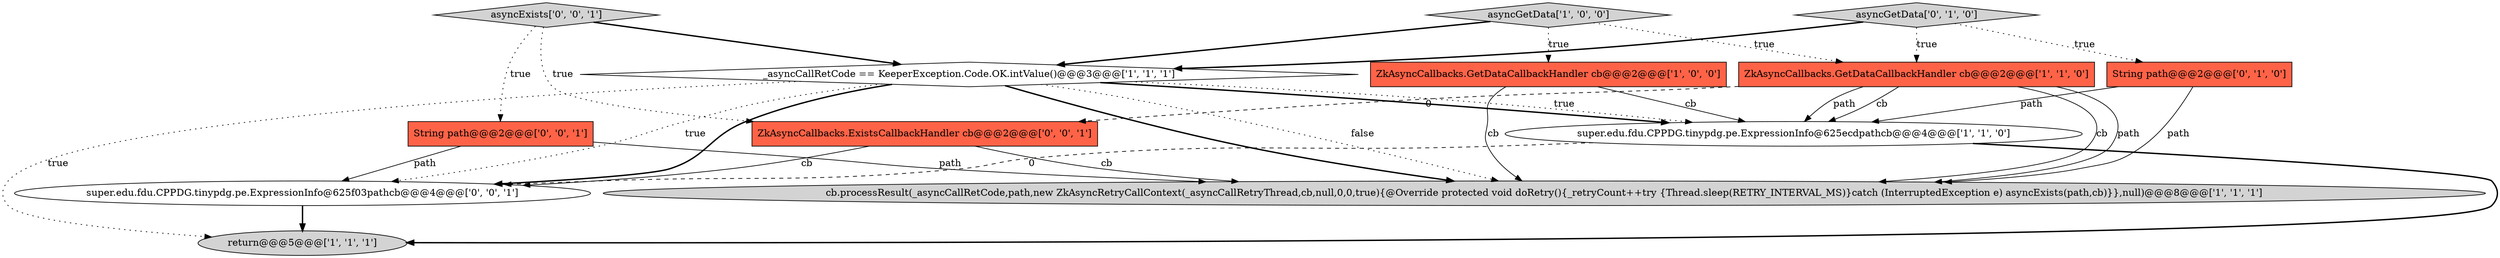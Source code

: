 digraph {
3 [style = filled, label = "asyncGetData['1', '0', '0']", fillcolor = lightgray, shape = diamond image = "AAA0AAABBB1BBB"];
7 [style = filled, label = "String path@@@2@@@['0', '1', '0']", fillcolor = tomato, shape = box image = "AAA0AAABBB2BBB"];
11 [style = filled, label = "String path@@@2@@@['0', '0', '1']", fillcolor = tomato, shape = box image = "AAA0AAABBB3BBB"];
4 [style = filled, label = "cb.processResult(_asyncCallRetCode,path,new ZkAsyncRetryCallContext(_asyncCallRetryThread,cb,null,0,0,true){@Override protected void doRetry(){_retryCount++try {Thread.sleep(RETRY_INTERVAL_MS)}catch (InterruptedException e) asyncExists(path,cb)}},null)@@@8@@@['1', '1', '1']", fillcolor = lightgray, shape = ellipse image = "AAA0AAABBB1BBB"];
8 [style = filled, label = "asyncGetData['0', '1', '0']", fillcolor = lightgray, shape = diamond image = "AAA0AAABBB2BBB"];
2 [style = filled, label = "super.edu.fdu.CPPDG.tinypdg.pe.ExpressionInfo@625ecdpathcb@@@4@@@['1', '1', '0']", fillcolor = white, shape = ellipse image = "AAA0AAABBB1BBB"];
1 [style = filled, label = "ZkAsyncCallbacks.GetDataCallbackHandler cb@@@2@@@['1', '0', '0']", fillcolor = tomato, shape = box image = "AAA0AAABBB1BBB"];
6 [style = filled, label = "return@@@5@@@['1', '1', '1']", fillcolor = lightgray, shape = ellipse image = "AAA0AAABBB1BBB"];
0 [style = filled, label = "_asyncCallRetCode == KeeperException.Code.OK.intValue()@@@3@@@['1', '1', '1']", fillcolor = white, shape = diamond image = "AAA0AAABBB1BBB"];
9 [style = filled, label = "super.edu.fdu.CPPDG.tinypdg.pe.ExpressionInfo@625f03pathcb@@@4@@@['0', '0', '1']", fillcolor = white, shape = ellipse image = "AAA0AAABBB3BBB"];
10 [style = filled, label = "asyncExists['0', '0', '1']", fillcolor = lightgray, shape = diamond image = "AAA0AAABBB3BBB"];
12 [style = filled, label = "ZkAsyncCallbacks.ExistsCallbackHandler cb@@@2@@@['0', '0', '1']", fillcolor = tomato, shape = box image = "AAA0AAABBB3BBB"];
5 [style = filled, label = "ZkAsyncCallbacks.GetDataCallbackHandler cb@@@2@@@['1', '1', '0']", fillcolor = tomato, shape = box image = "AAA0AAABBB1BBB"];
0->9 [style = bold, label=""];
10->12 [style = dotted, label="true"];
1->4 [style = solid, label="cb"];
5->12 [style = dashed, label="0"];
5->4 [style = solid, label="cb"];
5->2 [style = solid, label="cb"];
2->6 [style = bold, label=""];
0->2 [style = bold, label=""];
0->4 [style = dotted, label="false"];
11->4 [style = solid, label="path"];
8->7 [style = dotted, label="true"];
7->4 [style = solid, label="path"];
0->6 [style = dotted, label="true"];
3->0 [style = bold, label=""];
9->6 [style = bold, label=""];
8->0 [style = bold, label=""];
11->9 [style = solid, label="path"];
5->2 [style = solid, label="path"];
5->4 [style = solid, label="path"];
3->5 [style = dotted, label="true"];
8->5 [style = dotted, label="true"];
10->11 [style = dotted, label="true"];
0->4 [style = bold, label=""];
2->9 [style = dashed, label="0"];
12->9 [style = solid, label="cb"];
10->0 [style = bold, label=""];
1->2 [style = solid, label="cb"];
7->2 [style = solid, label="path"];
0->2 [style = dotted, label="true"];
12->4 [style = solid, label="cb"];
3->1 [style = dotted, label="true"];
0->9 [style = dotted, label="true"];
}
